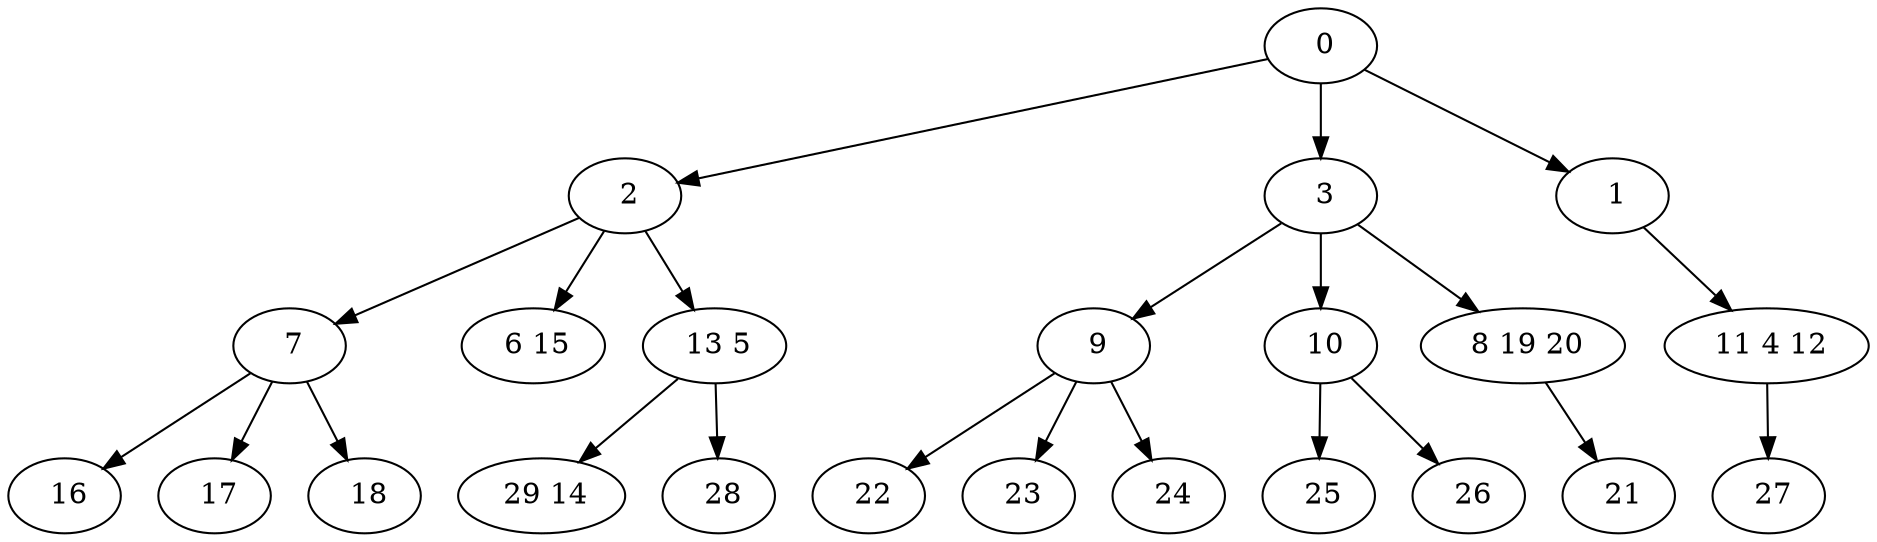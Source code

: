 digraph mytree {
" 0" -> " 2";
" 0" -> " 3";
" 0" -> " 1";
" 2" -> " 7";
" 2" -> " 6 15";
" 2" -> " 13 5";
" 3" -> " 9";
" 3" -> " 10";
" 3" -> " 8 19 20";
" 1" -> " 11 4 12";
" 11 4 12" -> " 27";
" 22";
" 7" -> " 16";
" 7" -> " 17";
" 7" -> " 18";
" 6 15";
" 13 5" -> " 29 14";
" 13 5" -> " 28";
" 9" -> " 22";
" 9" -> " 23";
" 9" -> " 24";
" 10" -> " 25";
" 10" -> " 26";
" 8 19 20" -> " 21";
" 21";
" 16";
" 17";
" 18";
" 23";
" 24";
" 25";
" 26";
" 29 14";
" 28";
" 27";
}
